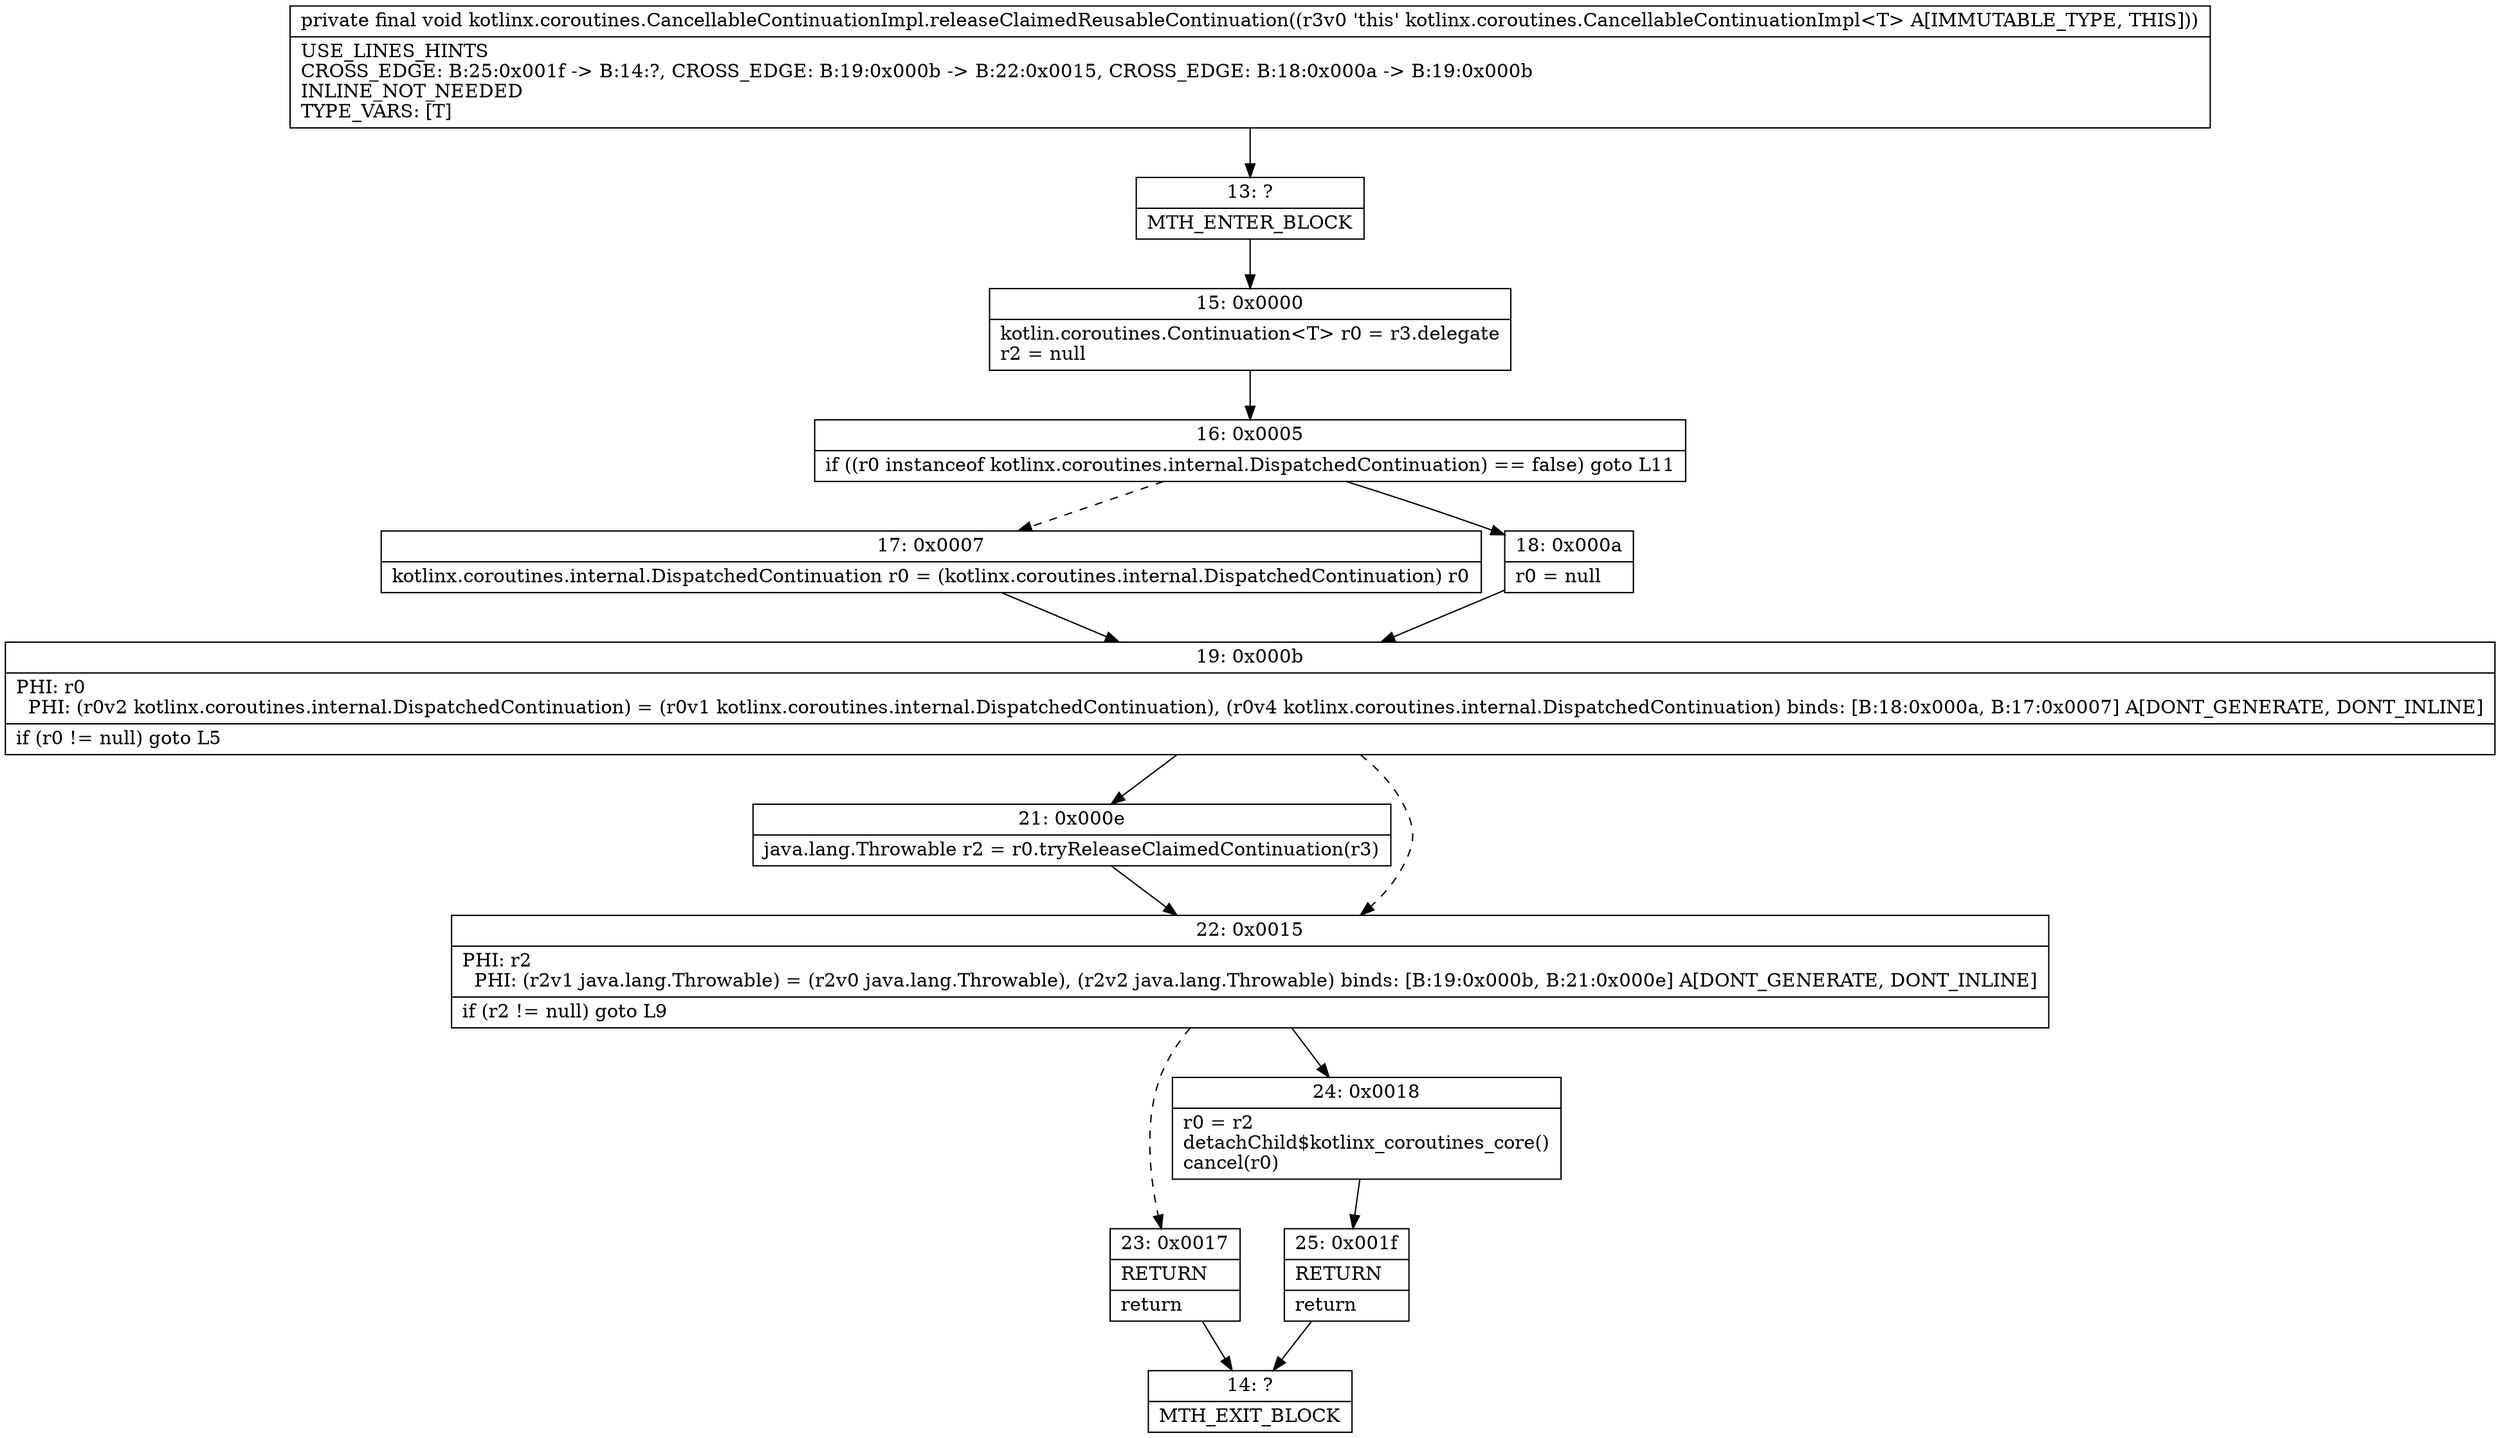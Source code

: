 digraph "CFG forkotlinx.coroutines.CancellableContinuationImpl.releaseClaimedReusableContinuation()V" {
Node_13 [shape=record,label="{13\:\ ?|MTH_ENTER_BLOCK\l}"];
Node_15 [shape=record,label="{15\:\ 0x0000|kotlin.coroutines.Continuation\<T\> r0 = r3.delegate\lr2 = null\l}"];
Node_16 [shape=record,label="{16\:\ 0x0005|if ((r0 instanceof kotlinx.coroutines.internal.DispatchedContinuation) == false) goto L11\l}"];
Node_17 [shape=record,label="{17\:\ 0x0007|kotlinx.coroutines.internal.DispatchedContinuation r0 = (kotlinx.coroutines.internal.DispatchedContinuation) r0\l}"];
Node_19 [shape=record,label="{19\:\ 0x000b|PHI: r0 \l  PHI: (r0v2 kotlinx.coroutines.internal.DispatchedContinuation) = (r0v1 kotlinx.coroutines.internal.DispatchedContinuation), (r0v4 kotlinx.coroutines.internal.DispatchedContinuation) binds: [B:18:0x000a, B:17:0x0007] A[DONT_GENERATE, DONT_INLINE]\l|if (r0 != null) goto L5\l}"];
Node_21 [shape=record,label="{21\:\ 0x000e|java.lang.Throwable r2 = r0.tryReleaseClaimedContinuation(r3)\l}"];
Node_22 [shape=record,label="{22\:\ 0x0015|PHI: r2 \l  PHI: (r2v1 java.lang.Throwable) = (r2v0 java.lang.Throwable), (r2v2 java.lang.Throwable) binds: [B:19:0x000b, B:21:0x000e] A[DONT_GENERATE, DONT_INLINE]\l|if (r2 != null) goto L9\l}"];
Node_23 [shape=record,label="{23\:\ 0x0017|RETURN\l|return\l}"];
Node_14 [shape=record,label="{14\:\ ?|MTH_EXIT_BLOCK\l}"];
Node_24 [shape=record,label="{24\:\ 0x0018|r0 = r2\ldetachChild$kotlinx_coroutines_core()\lcancel(r0)\l}"];
Node_25 [shape=record,label="{25\:\ 0x001f|RETURN\l|return\l}"];
Node_18 [shape=record,label="{18\:\ 0x000a|r0 = null\l}"];
MethodNode[shape=record,label="{private final void kotlinx.coroutines.CancellableContinuationImpl.releaseClaimedReusableContinuation((r3v0 'this' kotlinx.coroutines.CancellableContinuationImpl\<T\> A[IMMUTABLE_TYPE, THIS]))  | USE_LINES_HINTS\lCROSS_EDGE: B:25:0x001f \-\> B:14:?, CROSS_EDGE: B:19:0x000b \-\> B:22:0x0015, CROSS_EDGE: B:18:0x000a \-\> B:19:0x000b\lINLINE_NOT_NEEDED\lTYPE_VARS: [T]\l}"];
MethodNode -> Node_13;Node_13 -> Node_15;
Node_15 -> Node_16;
Node_16 -> Node_17[style=dashed];
Node_16 -> Node_18;
Node_17 -> Node_19;
Node_19 -> Node_21;
Node_19 -> Node_22[style=dashed];
Node_21 -> Node_22;
Node_22 -> Node_23[style=dashed];
Node_22 -> Node_24;
Node_23 -> Node_14;
Node_24 -> Node_25;
Node_25 -> Node_14;
Node_18 -> Node_19;
}

